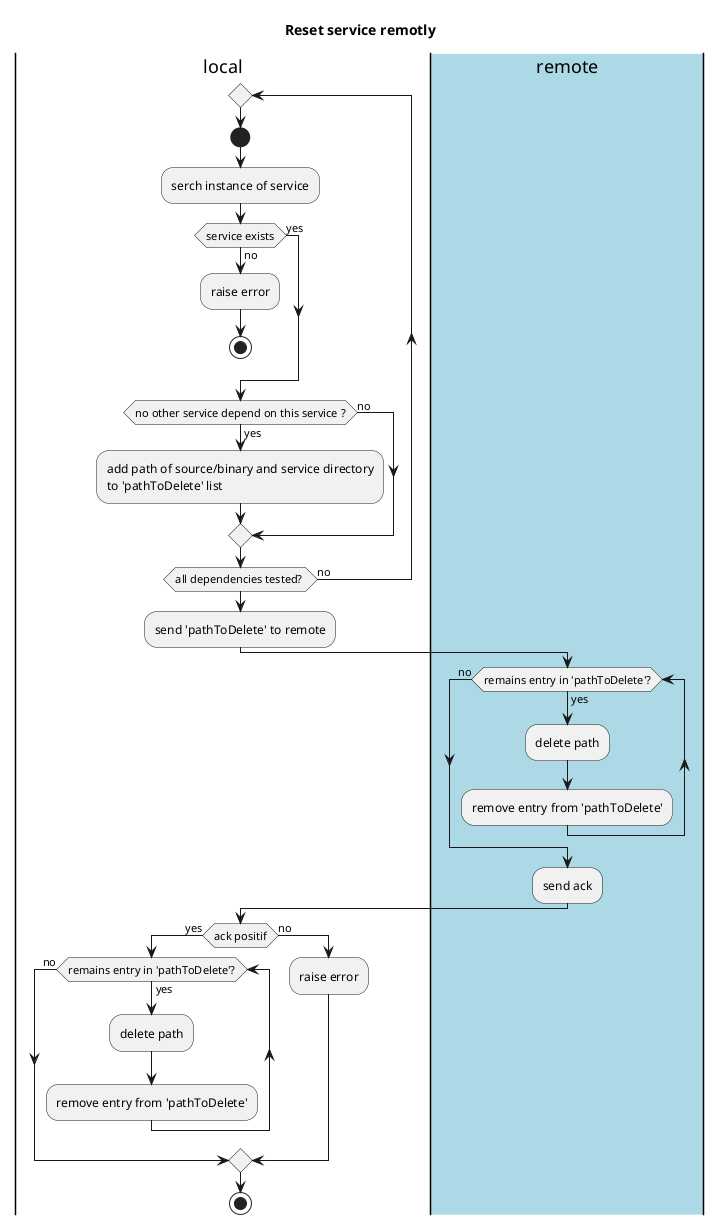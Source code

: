 @startuml
title Reset service remotly
|local|
repeat
    start
    :serch instance of service;
    if (service exists) then (no)
        :raise error;
        stop
    else (yes)
    endif

if (no other service depend on this service ?) then (yes)
:add path of source/binary and service directory 
to 'pathToDelete' list;
else (no)
endif
repeat while (all dependencies tested? ) is (no)


:send 'pathToDelete' to remote;
|#lightblue|remote|
while (remains entry in 'pathToDelete'?) is (yes)
    :delete path;
    :remove entry from 'pathToDelete';
endwhile (no)
:send ack;
|local|
if (ack positif) then (yes)
    while (remains entry in 'pathToDelete'?) is (yes)
        :delete path;
        :remove entry from 'pathToDelete';
    endwhile (no)
else (no)
    :raise error;
endif
stop
@enduml